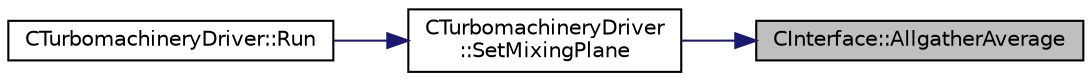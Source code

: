 digraph "CInterface::AllgatherAverage"
{
 // LATEX_PDF_SIZE
  edge [fontname="Helvetica",fontsize="10",labelfontname="Helvetica",labelfontsize="10"];
  node [fontname="Helvetica",fontsize="10",shape=record];
  rankdir="RL";
  Node1 [label="CInterface::AllgatherAverage",height=0.2,width=0.4,color="black", fillcolor="grey75", style="filled", fontcolor="black",tooltip="Interpolate data and scatter it into different processors, for matching meshes."];
  Node1 -> Node2 [dir="back",color="midnightblue",fontsize="10",style="solid",fontname="Helvetica"];
  Node2 [label="CTurbomachineryDriver\l::SetMixingPlane",height=0.2,width=0.4,color="black", fillcolor="white", style="filled",URL="$classCTurbomachineryDriver.html#af126a06c5430c9b7b75ca876fdb96a4f",tooltip="Set Mixing Plane interface within multiple zones."];
  Node2 -> Node3 [dir="back",color="midnightblue",fontsize="10",style="solid",fontname="Helvetica"];
  Node3 [label="CTurbomachineryDriver::Run",height=0.2,width=0.4,color="black", fillcolor="white", style="filled",URL="$classCTurbomachineryDriver.html#ab7014fa08e7f173449b42cd0dc43498d",tooltip="Run a single iteration of the physics within multiple zones."];
}
